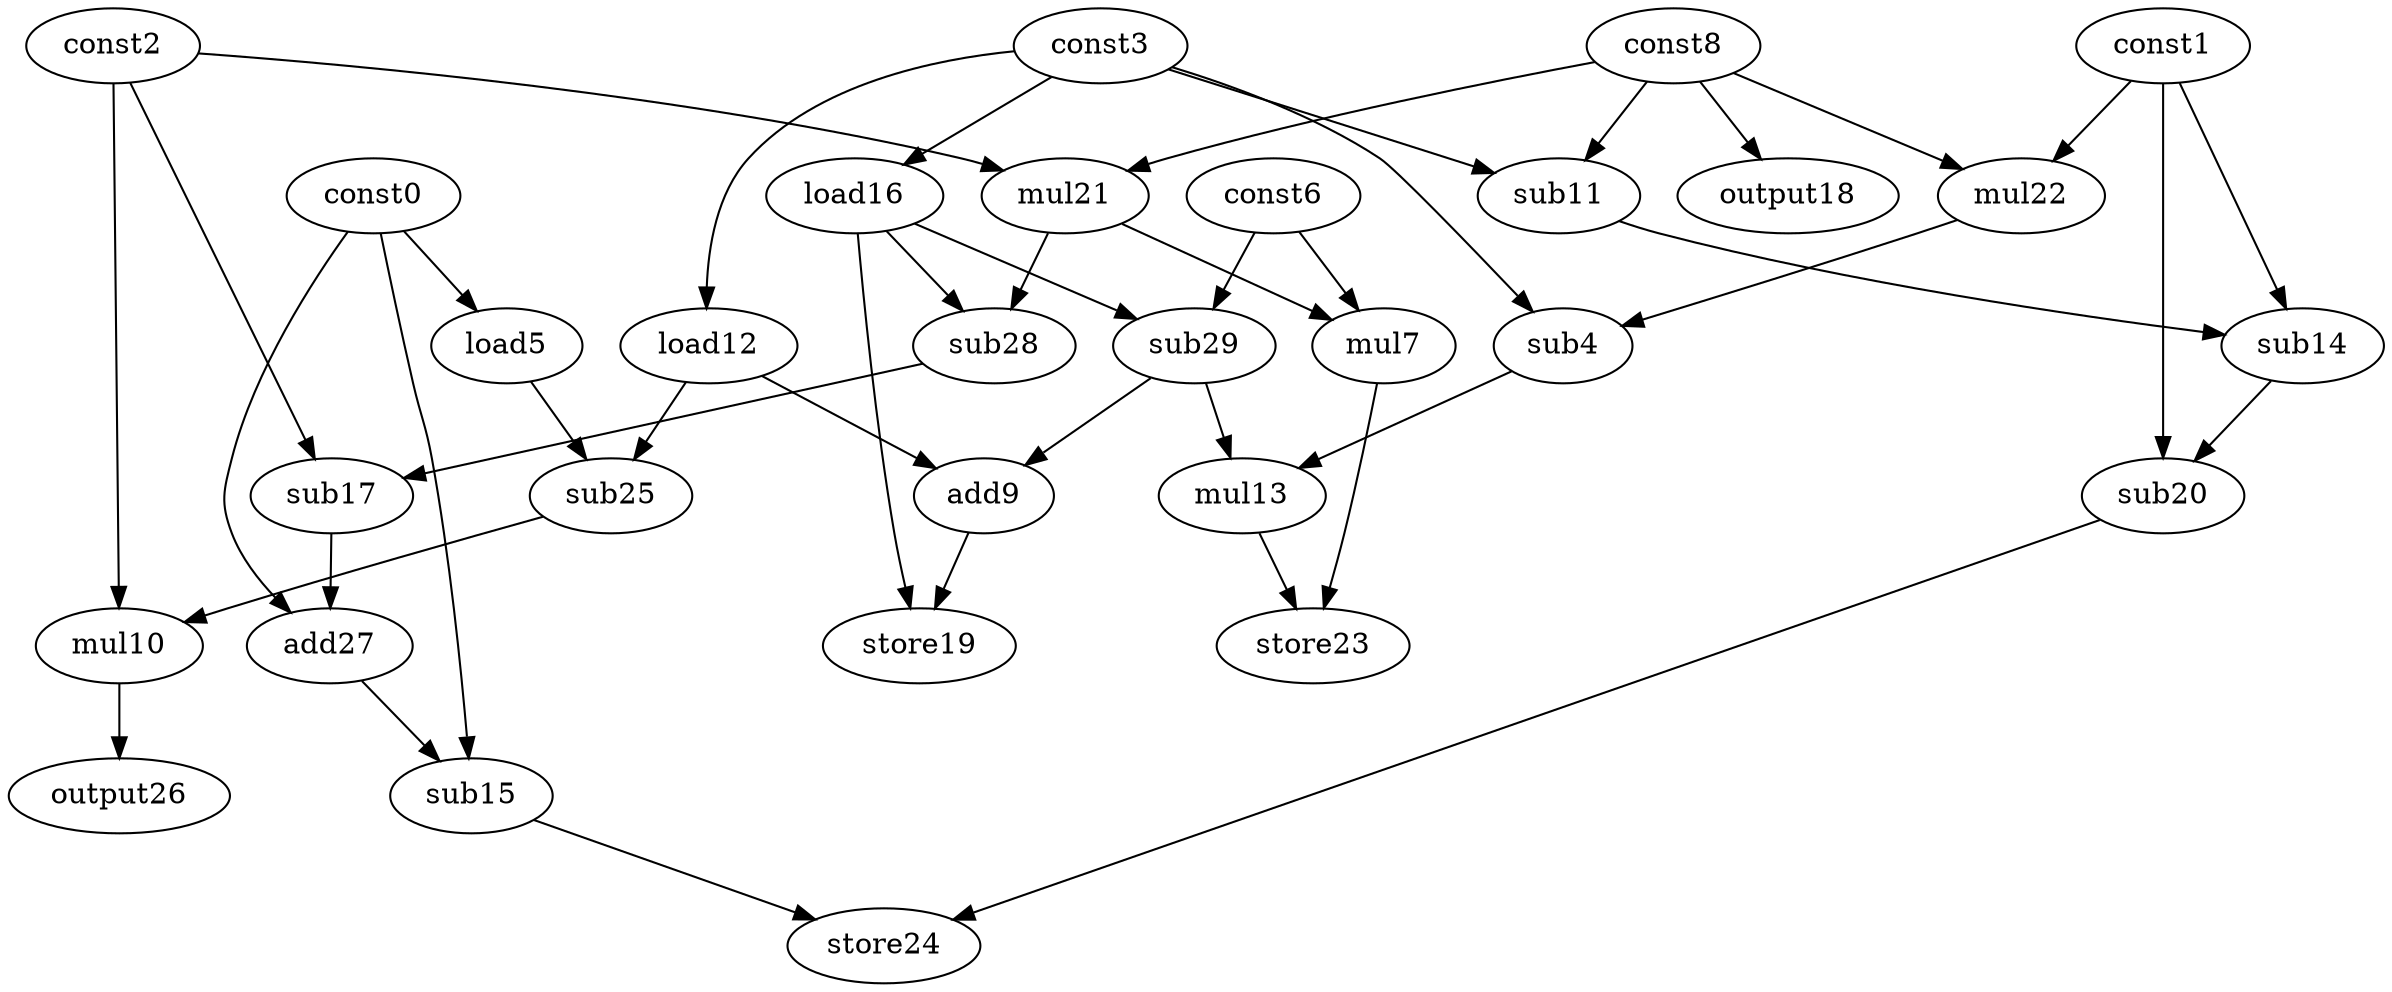 digraph G { 
const0[opcode=const]; 
const1[opcode=const]; 
const2[opcode=const]; 
const3[opcode=const]; 
sub4[opcode=sub]; 
load5[opcode=load]; 
const6[opcode=const]; 
mul7[opcode=mul]; 
const8[opcode=const]; 
add9[opcode=add]; 
mul10[opcode=mul]; 
sub11[opcode=sub]; 
load12[opcode=load]; 
mul13[opcode=mul]; 
sub14[opcode=sub]; 
sub15[opcode=sub]; 
load16[opcode=load]; 
sub17[opcode=sub]; 
output18[opcode=output]; 
store19[opcode=store]; 
sub20[opcode=sub]; 
mul21[opcode=mul]; 
mul22[opcode=mul]; 
store23[opcode=store]; 
store24[opcode=store]; 
sub25[opcode=sub]; 
output26[opcode=output]; 
add27[opcode=add]; 
sub28[opcode=sub]; 
sub29[opcode=sub]; 
const0->load5[operand=0];
const8->sub11[operand=0];
const3->sub11[operand=1];
const3->load12[operand=0];
const3->load16[operand=0];
const8->output18[operand=0];
const8->mul21[operand=0];
const2->mul21[operand=1];
const8->mul22[operand=0];
const1->mul22[operand=1];
const3->sub4[operand=0];
mul22->sub4[operand=1];
mul21->mul7[operand=0];
const6->mul7[operand=1];
const1->sub14[operand=0];
sub11->sub14[operand=1];
load12->sub25[operand=0];
load5->sub25[operand=1];
load16->sub28[operand=0];
mul21->sub28[operand=1];
load16->sub29[operand=0];
const6->sub29[operand=1];
load12->add9[operand=0];
sub29->add9[operand=1];
sub25->mul10[operand=0];
const2->mul10[operand=1];
sub4->mul13[operand=0];
sub29->mul13[operand=1];
const2->sub17[operand=0];
sub28->sub17[operand=1];
const1->sub20[operand=0];
sub14->sub20[operand=1];
load16->store19[operand=0];
add9->store19[operand=1];
mul13->store23[operand=0];
mul7->store23[operand=1];
mul10->output26[operand=0];
const0->add27[operand=0];
sub17->add27[operand=1];
const0->sub15[operand=0];
add27->sub15[operand=1];
sub20->store24[operand=0];
sub15->store24[operand=1];
}
